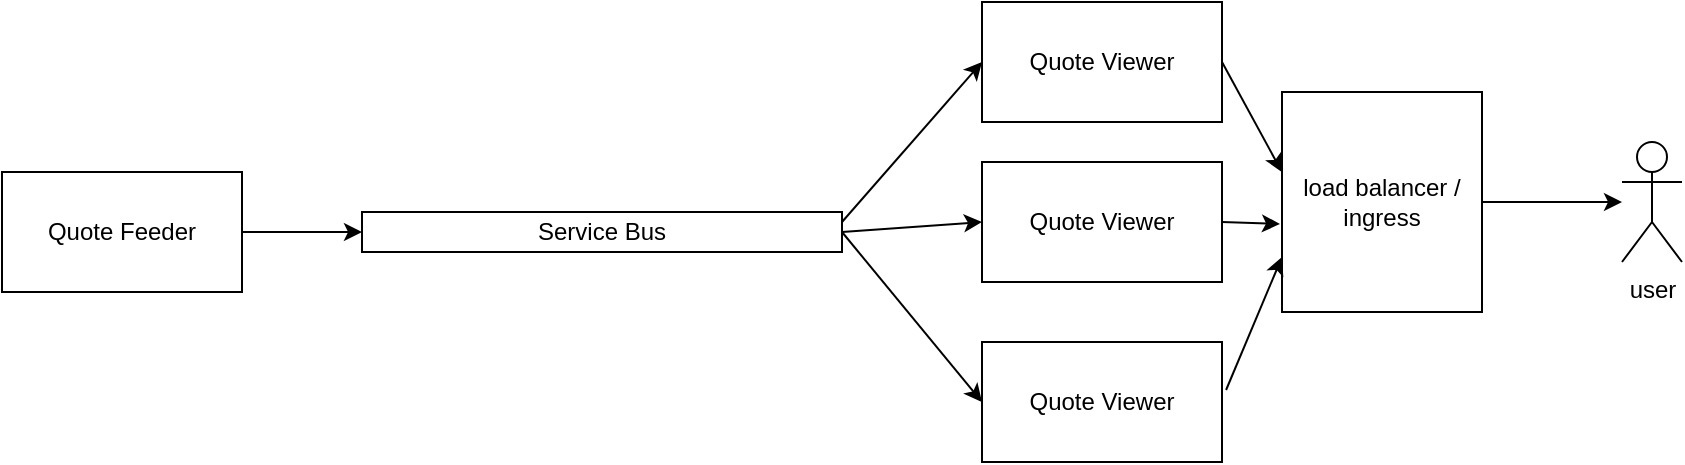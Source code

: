 <mxfile version="24.3.0" type="device">
  <diagram name="Page-1" id="-P5-ZTezMjHJCubLd_CP">
    <mxGraphModel dx="1375" dy="886" grid="1" gridSize="10" guides="1" tooltips="1" connect="1" arrows="1" fold="1" page="1" pageScale="1" pageWidth="827" pageHeight="1169" math="0" shadow="0">
      <root>
        <mxCell id="0" />
        <mxCell id="1" parent="0" />
        <mxCell id="iai4WNvKfeyXvWHVycpY-1" value="Quote Feeder" style="rounded=0;whiteSpace=wrap;html=1;" vertex="1" parent="1">
          <mxGeometry y="190" width="120" height="60" as="geometry" />
        </mxCell>
        <mxCell id="iai4WNvKfeyXvWHVycpY-2" value="Service Bus" style="rounded=0;whiteSpace=wrap;html=1;" vertex="1" parent="1">
          <mxGeometry x="180" y="210" width="240" height="20" as="geometry" />
        </mxCell>
        <mxCell id="iai4WNvKfeyXvWHVycpY-3" value="Quote Viewer" style="rounded=0;whiteSpace=wrap;html=1;" vertex="1" parent="1">
          <mxGeometry x="490" y="105" width="120" height="60" as="geometry" />
        </mxCell>
        <mxCell id="iai4WNvKfeyXvWHVycpY-4" value="Quote Viewer" style="rounded=0;whiteSpace=wrap;html=1;" vertex="1" parent="1">
          <mxGeometry x="490" y="185" width="120" height="60" as="geometry" />
        </mxCell>
        <mxCell id="iai4WNvKfeyXvWHVycpY-5" value="Quote Viewer" style="rounded=0;whiteSpace=wrap;html=1;" vertex="1" parent="1">
          <mxGeometry x="490" y="275" width="120" height="60" as="geometry" />
        </mxCell>
        <mxCell id="iai4WNvKfeyXvWHVycpY-6" value="" style="endArrow=classic;html=1;rounded=0;exitX=1;exitY=0.5;exitDx=0;exitDy=0;entryX=0;entryY=0.5;entryDx=0;entryDy=0;" edge="1" parent="1" source="iai4WNvKfeyXvWHVycpY-1" target="iai4WNvKfeyXvWHVycpY-2">
          <mxGeometry width="50" height="50" relative="1" as="geometry">
            <mxPoint x="390" y="460" as="sourcePoint" />
            <mxPoint x="440" y="410" as="targetPoint" />
          </mxGeometry>
        </mxCell>
        <mxCell id="iai4WNvKfeyXvWHVycpY-7" value="" style="endArrow=classic;html=1;rounded=0;entryX=0;entryY=0.5;entryDx=0;entryDy=0;" edge="1" parent="1" target="iai4WNvKfeyXvWHVycpY-3">
          <mxGeometry width="50" height="50" relative="1" as="geometry">
            <mxPoint x="420" y="215" as="sourcePoint" />
            <mxPoint x="470" y="165" as="targetPoint" />
          </mxGeometry>
        </mxCell>
        <mxCell id="iai4WNvKfeyXvWHVycpY-8" value="" style="endArrow=classic;html=1;rounded=0;exitX=1;exitY=0.5;exitDx=0;exitDy=0;entryX=0;entryY=0.5;entryDx=0;entryDy=0;" edge="1" parent="1" source="iai4WNvKfeyXvWHVycpY-2" target="iai4WNvKfeyXvWHVycpY-4">
          <mxGeometry width="50" height="50" relative="1" as="geometry">
            <mxPoint x="390" y="460" as="sourcePoint" />
            <mxPoint x="440" y="410" as="targetPoint" />
          </mxGeometry>
        </mxCell>
        <mxCell id="iai4WNvKfeyXvWHVycpY-9" value="" style="endArrow=classic;html=1;rounded=0;exitX=1;exitY=0.5;exitDx=0;exitDy=0;entryX=0;entryY=0.5;entryDx=0;entryDy=0;" edge="1" parent="1" source="iai4WNvKfeyXvWHVycpY-2" target="iai4WNvKfeyXvWHVycpY-5">
          <mxGeometry width="50" height="50" relative="1" as="geometry">
            <mxPoint x="390" y="460" as="sourcePoint" />
            <mxPoint x="440" y="410" as="targetPoint" />
          </mxGeometry>
        </mxCell>
        <mxCell id="iai4WNvKfeyXvWHVycpY-16" style="edgeStyle=orthogonalEdgeStyle;rounded=0;orthogonalLoop=1;jettySize=auto;html=1;" edge="1" parent="1" source="iai4WNvKfeyXvWHVycpY-10" target="iai4WNvKfeyXvWHVycpY-15">
          <mxGeometry relative="1" as="geometry" />
        </mxCell>
        <mxCell id="iai4WNvKfeyXvWHVycpY-10" value="load balancer / ingress" style="rounded=0;whiteSpace=wrap;html=1;" vertex="1" parent="1">
          <mxGeometry x="640" y="150" width="100" height="110" as="geometry" />
        </mxCell>
        <mxCell id="iai4WNvKfeyXvWHVycpY-12" value="" style="endArrow=classic;html=1;rounded=0;exitX=1;exitY=0.5;exitDx=0;exitDy=0;entryX=0;entryY=0.364;entryDx=0;entryDy=0;entryPerimeter=0;" edge="1" parent="1" source="iai4WNvKfeyXvWHVycpY-3" target="iai4WNvKfeyXvWHVycpY-10">
          <mxGeometry width="50" height="50" relative="1" as="geometry">
            <mxPoint x="390" y="460" as="sourcePoint" />
            <mxPoint x="440" y="410" as="targetPoint" />
          </mxGeometry>
        </mxCell>
        <mxCell id="iai4WNvKfeyXvWHVycpY-13" value="" style="endArrow=classic;html=1;rounded=0;exitX=1;exitY=0.5;exitDx=0;exitDy=0;entryX=-0.01;entryY=0.6;entryDx=0;entryDy=0;entryPerimeter=0;" edge="1" parent="1" source="iai4WNvKfeyXvWHVycpY-4" target="iai4WNvKfeyXvWHVycpY-10">
          <mxGeometry width="50" height="50" relative="1" as="geometry">
            <mxPoint x="390" y="460" as="sourcePoint" />
            <mxPoint x="440" y="410" as="targetPoint" />
          </mxGeometry>
        </mxCell>
        <mxCell id="iai4WNvKfeyXvWHVycpY-14" value="" style="endArrow=classic;html=1;rounded=0;exitX=1.017;exitY=0.4;exitDx=0;exitDy=0;exitPerimeter=0;entryX=0;entryY=0.75;entryDx=0;entryDy=0;" edge="1" parent="1" source="iai4WNvKfeyXvWHVycpY-5" target="iai4WNvKfeyXvWHVycpY-10">
          <mxGeometry width="50" height="50" relative="1" as="geometry">
            <mxPoint x="390" y="460" as="sourcePoint" />
            <mxPoint x="440" y="410" as="targetPoint" />
          </mxGeometry>
        </mxCell>
        <mxCell id="iai4WNvKfeyXvWHVycpY-15" value="user" style="shape=umlActor;verticalLabelPosition=bottom;verticalAlign=top;html=1;outlineConnect=0;" vertex="1" parent="1">
          <mxGeometry x="810" y="175" width="30" height="60" as="geometry" />
        </mxCell>
      </root>
    </mxGraphModel>
  </diagram>
</mxfile>
